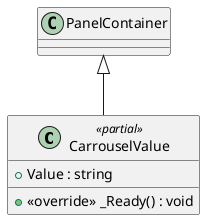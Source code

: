 @startuml
class CarrouselValue <<partial>> {
    + Value : string
    + <<override>> _Ready() : void
}
PanelContainer <|-- CarrouselValue
@enduml
